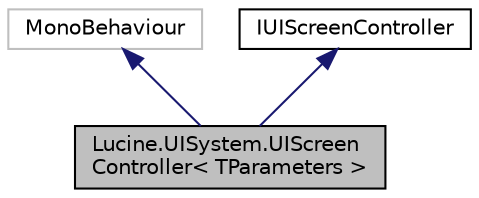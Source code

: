 digraph "Lucine.UISystem.UIScreenController&lt; TParameters &gt;"
{
 // LATEX_PDF_SIZE
  edge [fontname="Helvetica",fontsize="10",labelfontname="Helvetica",labelfontsize="10"];
  node [fontname="Helvetica",fontsize="10",shape=record];
  Node1 [label="Lucine.UISystem.UIScreen\lController\< TParameters \>",height=0.2,width=0.4,color="black", fillcolor="grey75", style="filled", fontcolor="black",tooltip="UIScreen controller is the base class for all types of windows, panels, popup whatever u want It impl..."];
  Node2 -> Node1 [dir="back",color="midnightblue",fontsize="10",style="solid",fontname="Helvetica"];
  Node2 [label="MonoBehaviour",height=0.2,width=0.4,color="grey75", fillcolor="white", style="filled",tooltip=" "];
  Node3 -> Node1 [dir="back",color="midnightblue",fontsize="10",style="solid",fontname="Helvetica"];
  Node3 [label="IUIScreenController",height=0.2,width=0.4,color="black", fillcolor="white", style="filled",URL="$interface_lucine_1_1_u_i_system_1_1_i_u_i_screen_controller.html",tooltip="Interface that a screen must implement"];
}
